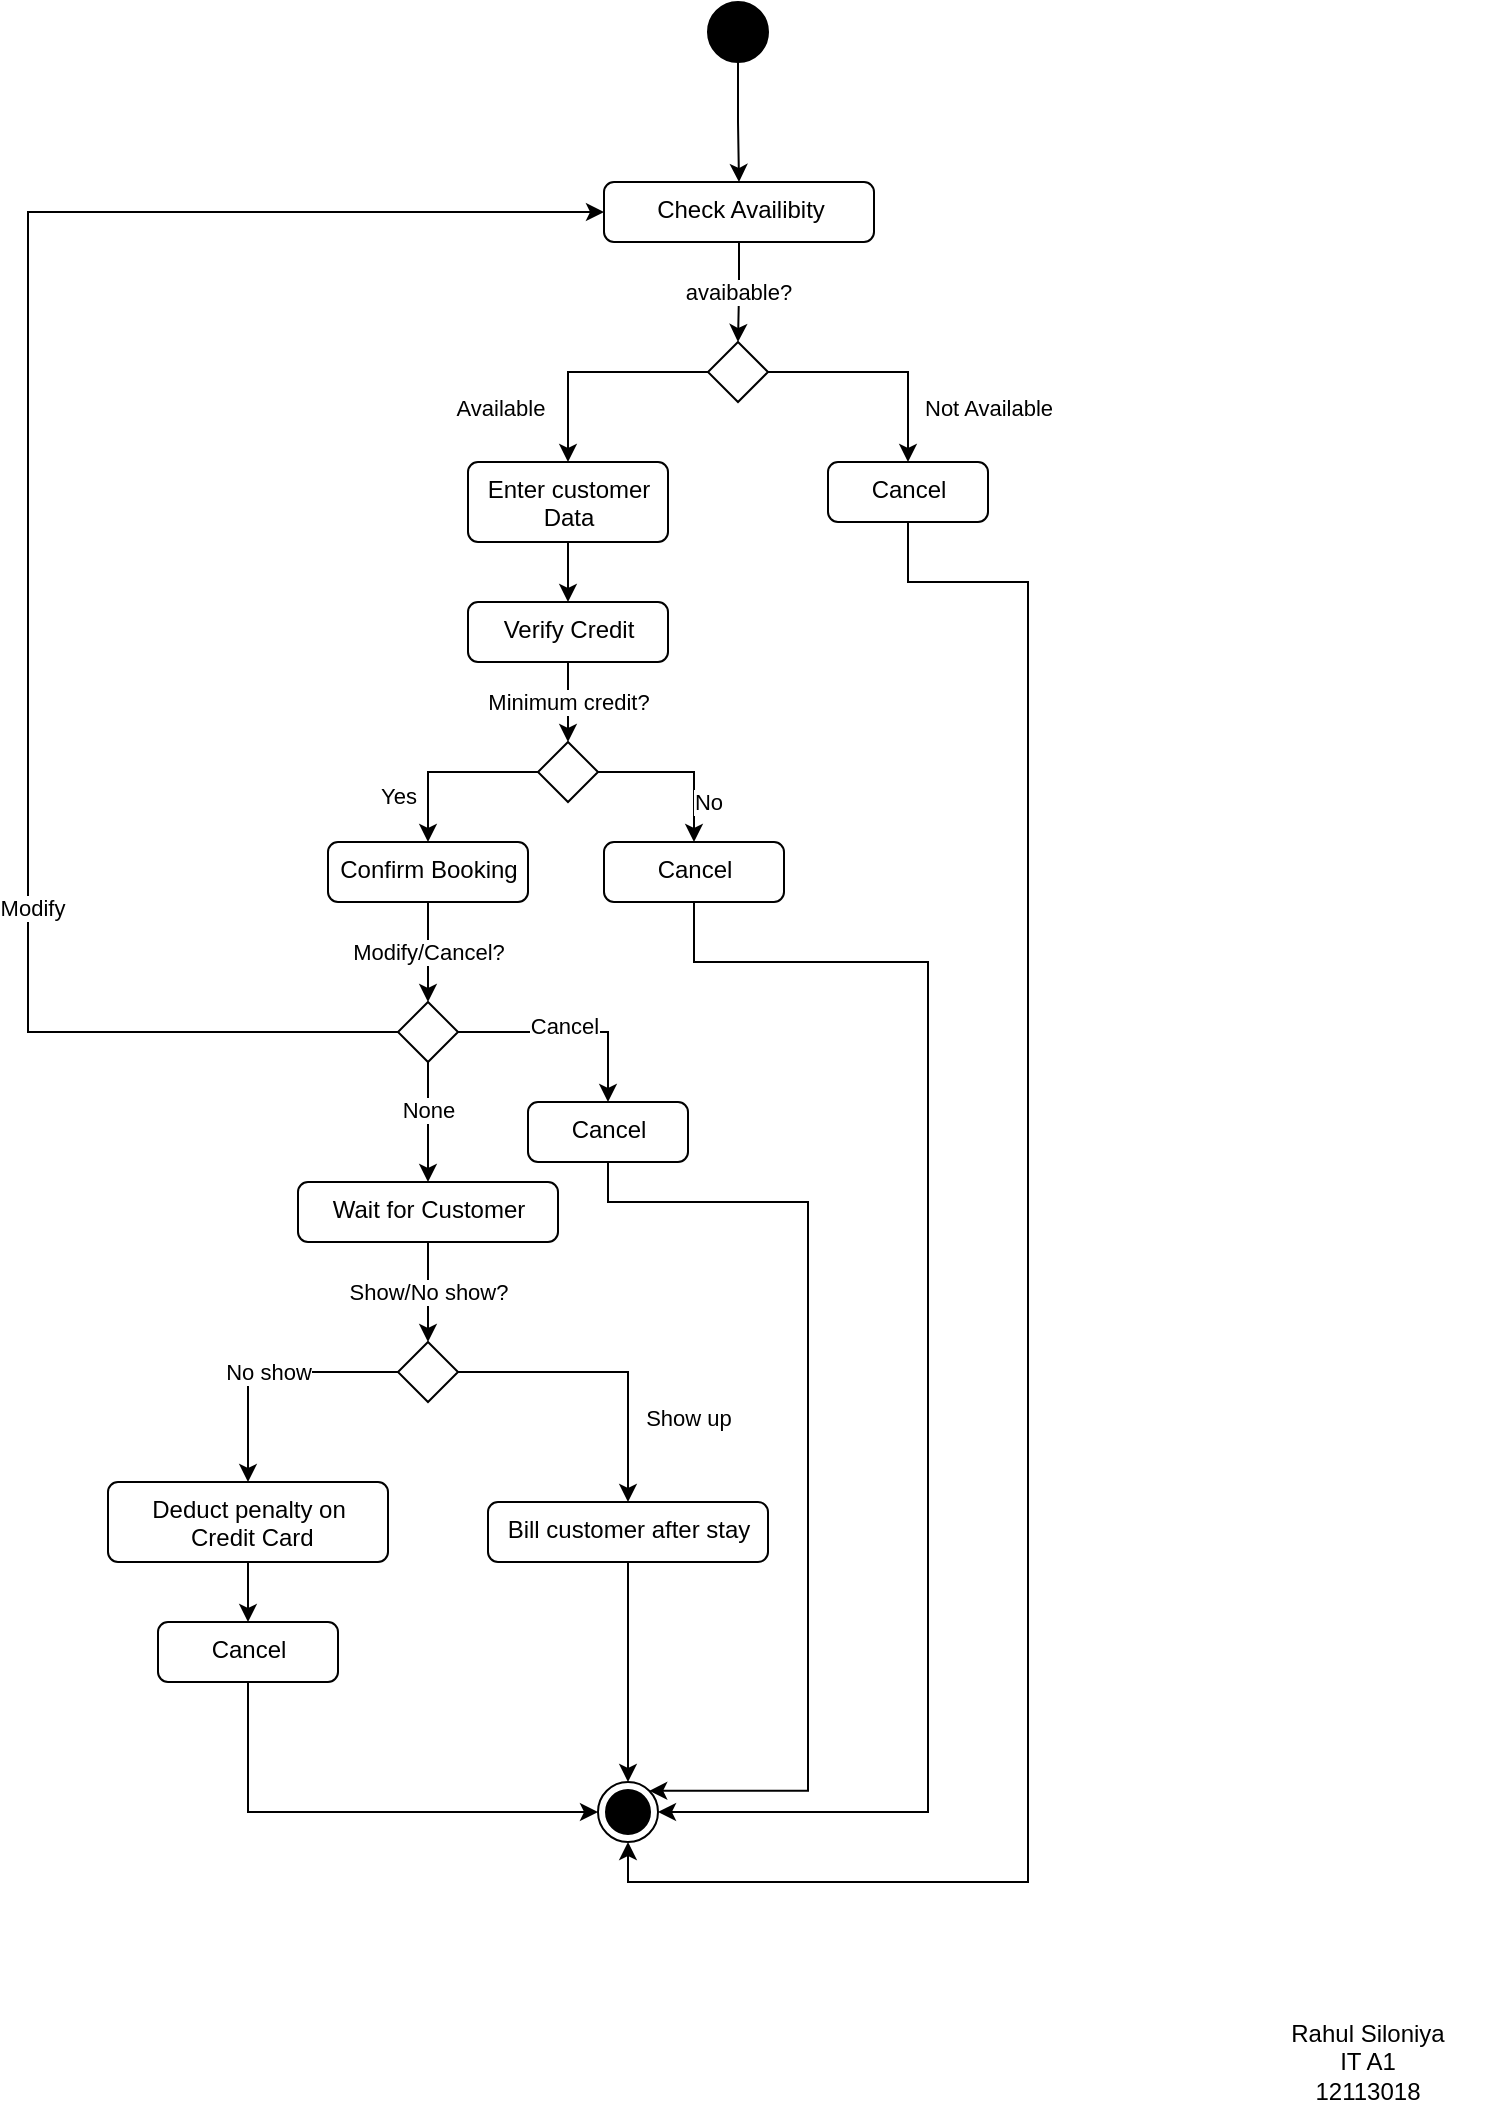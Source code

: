 <mxfile version="21.7.5" type="device">
  <diagram name="Page-1" id="c4acf3e9-155e-7222-9cf6-157b1a14988f">
    <mxGraphModel dx="837" dy="502" grid="1" gridSize="10" guides="1" tooltips="1" connect="1" arrows="1" fold="1" page="1" pageScale="1" pageWidth="850" pageHeight="1100" background="none" math="0" shadow="0">
      <root>
        <mxCell id="0" />
        <mxCell id="1" parent="0" />
        <mxCell id="T6Ds-f2ZtDcidOzdB_2U-3" style="edgeStyle=orthogonalEdgeStyle;rounded=0;orthogonalLoop=1;jettySize=auto;html=1;exitX=0.5;exitY=1;exitDx=0;exitDy=0;entryX=0.5;entryY=0;entryDx=0;entryDy=0;" parent="1" source="T6Ds-f2ZtDcidOzdB_2U-1" target="T6Ds-f2ZtDcidOzdB_2U-2" edge="1">
          <mxGeometry relative="1" as="geometry" />
        </mxCell>
        <mxCell id="T6Ds-f2ZtDcidOzdB_2U-1" value="" style="ellipse;fillColor=strokeColor;" parent="1" vertex="1">
          <mxGeometry x="450" y="10" width="30" height="30" as="geometry" />
        </mxCell>
        <mxCell id="T6Ds-f2ZtDcidOzdB_2U-11" value="avaibable?" style="edgeStyle=orthogonalEdgeStyle;rounded=0;orthogonalLoop=1;jettySize=auto;html=1;exitX=0.5;exitY=1;exitDx=0;exitDy=0;entryX=0.5;entryY=0;entryDx=0;entryDy=0;" parent="1" source="T6Ds-f2ZtDcidOzdB_2U-2" target="T6Ds-f2ZtDcidOzdB_2U-4" edge="1">
          <mxGeometry relative="1" as="geometry" />
        </mxCell>
        <mxCell id="T6Ds-f2ZtDcidOzdB_2U-2" value="Check Availibity" style="html=1;align=center;verticalAlign=top;rounded=1;absoluteArcSize=1;arcSize=10;dashed=0;" parent="1" vertex="1">
          <mxGeometry x="398" y="100" width="135" height="30" as="geometry" />
        </mxCell>
        <mxCell id="T6Ds-f2ZtDcidOzdB_2U-7" style="edgeStyle=orthogonalEdgeStyle;rounded=0;orthogonalLoop=1;jettySize=auto;html=1;exitX=0;exitY=0.5;exitDx=0;exitDy=0;entryX=0.5;entryY=0;entryDx=0;entryDy=0;" parent="1" source="T6Ds-f2ZtDcidOzdB_2U-4" target="T6Ds-f2ZtDcidOzdB_2U-8" edge="1">
          <mxGeometry relative="1" as="geometry">
            <mxPoint x="400" y="255" as="targetPoint" />
            <Array as="points">
              <mxPoint x="380" y="195" />
            </Array>
          </mxGeometry>
        </mxCell>
        <mxCell id="T6Ds-f2ZtDcidOzdB_2U-9" value="Available" style="edgeLabel;html=1;align=center;verticalAlign=middle;resizable=0;points=[];" parent="T6Ds-f2ZtDcidOzdB_2U-7" vertex="1" connectable="0">
          <mxGeometry x="-0.177" y="-1" relative="1" as="geometry">
            <mxPoint x="-57" y="19" as="offset" />
          </mxGeometry>
        </mxCell>
        <mxCell id="T6Ds-f2ZtDcidOzdB_2U-13" value="Not Available" style="edgeStyle=orthogonalEdgeStyle;rounded=0;orthogonalLoop=1;jettySize=auto;html=1;exitX=1;exitY=0.5;exitDx=0;exitDy=0;entryX=0.5;entryY=0;entryDx=0;entryDy=0;" parent="1" source="T6Ds-f2ZtDcidOzdB_2U-4" target="T6Ds-f2ZtDcidOzdB_2U-12" edge="1">
          <mxGeometry x="0.52" y="40" relative="1" as="geometry">
            <mxPoint as="offset" />
          </mxGeometry>
        </mxCell>
        <mxCell id="T6Ds-f2ZtDcidOzdB_2U-4" value="" style="rhombus;" parent="1" vertex="1">
          <mxGeometry x="450" y="180" width="30" height="30" as="geometry" />
        </mxCell>
        <mxCell id="T6Ds-f2ZtDcidOzdB_2U-15" style="edgeStyle=orthogonalEdgeStyle;rounded=0;orthogonalLoop=1;jettySize=auto;html=1;exitX=0.5;exitY=1;exitDx=0;exitDy=0;" parent="1" source="T6Ds-f2ZtDcidOzdB_2U-8" target="T6Ds-f2ZtDcidOzdB_2U-14" edge="1">
          <mxGeometry relative="1" as="geometry" />
        </mxCell>
        <mxCell id="T6Ds-f2ZtDcidOzdB_2U-8" value="Enter customer &lt;br&gt;Data" style="html=1;align=center;verticalAlign=top;rounded=1;absoluteArcSize=1;arcSize=10;dashed=0;" parent="1" vertex="1">
          <mxGeometry x="330" y="240" width="100" height="40" as="geometry" />
        </mxCell>
        <mxCell id="T6Ds-f2ZtDcidOzdB_2U-55" style="edgeStyle=orthogonalEdgeStyle;rounded=0;orthogonalLoop=1;jettySize=auto;html=1;exitX=0.5;exitY=1;exitDx=0;exitDy=0;entryX=0.5;entryY=1;entryDx=0;entryDy=0;" parent="1" source="T6Ds-f2ZtDcidOzdB_2U-12" target="T6Ds-f2ZtDcidOzdB_2U-50" edge="1">
          <mxGeometry relative="1" as="geometry">
            <Array as="points">
              <mxPoint x="550" y="300" />
              <mxPoint x="610" y="300" />
              <mxPoint x="610" y="950" />
              <mxPoint x="410" y="950" />
            </Array>
          </mxGeometry>
        </mxCell>
        <mxCell id="T6Ds-f2ZtDcidOzdB_2U-12" value="Cancel" style="html=1;align=center;verticalAlign=top;rounded=1;absoluteArcSize=1;arcSize=10;dashed=0;" parent="1" vertex="1">
          <mxGeometry x="510" y="240" width="80" height="30" as="geometry" />
        </mxCell>
        <mxCell id="T6Ds-f2ZtDcidOzdB_2U-17" value="Minimum credit?" style="edgeStyle=orthogonalEdgeStyle;rounded=0;orthogonalLoop=1;jettySize=auto;html=1;exitX=0.5;exitY=1;exitDx=0;exitDy=0;" parent="1" source="T6Ds-f2ZtDcidOzdB_2U-14" target="T6Ds-f2ZtDcidOzdB_2U-16" edge="1">
          <mxGeometry relative="1" as="geometry" />
        </mxCell>
        <mxCell id="T6Ds-f2ZtDcidOzdB_2U-14" value="Verify Credit" style="html=1;align=center;verticalAlign=top;rounded=1;absoluteArcSize=1;arcSize=10;dashed=0;" parent="1" vertex="1">
          <mxGeometry x="330" y="310" width="100" height="30" as="geometry" />
        </mxCell>
        <mxCell id="T6Ds-f2ZtDcidOzdB_2U-19" value="Yes" style="edgeStyle=orthogonalEdgeStyle;rounded=0;orthogonalLoop=1;jettySize=auto;html=1;exitX=0;exitY=0.5;exitDx=0;exitDy=0;" parent="1" source="T6Ds-f2ZtDcidOzdB_2U-16" target="T6Ds-f2ZtDcidOzdB_2U-18" edge="1">
          <mxGeometry x="0.484" y="-15" relative="1" as="geometry">
            <mxPoint as="offset" />
          </mxGeometry>
        </mxCell>
        <mxCell id="T6Ds-f2ZtDcidOzdB_2U-21" style="edgeStyle=orthogonalEdgeStyle;rounded=0;orthogonalLoop=1;jettySize=auto;html=1;exitX=1;exitY=0.5;exitDx=0;exitDy=0;entryX=0.5;entryY=0;entryDx=0;entryDy=0;" parent="1" source="T6Ds-f2ZtDcidOzdB_2U-16" target="T6Ds-f2ZtDcidOzdB_2U-22" edge="1">
          <mxGeometry relative="1" as="geometry">
            <mxPoint x="480" y="455" as="targetPoint" />
          </mxGeometry>
        </mxCell>
        <mxCell id="T6Ds-f2ZtDcidOzdB_2U-23" value="No" style="edgeLabel;html=1;align=center;verticalAlign=middle;resizable=0;points=[];" parent="T6Ds-f2ZtDcidOzdB_2U-21" vertex="1" connectable="0">
          <mxGeometry x="-0.013" y="-3" relative="1" as="geometry">
            <mxPoint x="14" y="12" as="offset" />
          </mxGeometry>
        </mxCell>
        <mxCell id="T6Ds-f2ZtDcidOzdB_2U-16" value="" style="rhombus;" parent="1" vertex="1">
          <mxGeometry x="365" y="380" width="30" height="30" as="geometry" />
        </mxCell>
        <mxCell id="T6Ds-f2ZtDcidOzdB_2U-25" value="Modify/Cancel?" style="edgeStyle=orthogonalEdgeStyle;rounded=0;orthogonalLoop=1;jettySize=auto;html=1;exitX=0.5;exitY=1;exitDx=0;exitDy=0;entryX=0.5;entryY=0;entryDx=0;entryDy=0;" parent="1" source="T6Ds-f2ZtDcidOzdB_2U-18" target="T6Ds-f2ZtDcidOzdB_2U-26" edge="1">
          <mxGeometry relative="1" as="geometry">
            <mxPoint x="310" y="515" as="targetPoint" />
          </mxGeometry>
        </mxCell>
        <mxCell id="T6Ds-f2ZtDcidOzdB_2U-18" value="Confirm Booking" style="html=1;align=center;verticalAlign=top;rounded=1;absoluteArcSize=1;arcSize=10;dashed=0;" parent="1" vertex="1">
          <mxGeometry x="260" y="430" width="100" height="30" as="geometry" />
        </mxCell>
        <mxCell id="T6Ds-f2ZtDcidOzdB_2U-54" style="edgeStyle=orthogonalEdgeStyle;rounded=0;orthogonalLoop=1;jettySize=auto;html=1;exitX=0.5;exitY=1;exitDx=0;exitDy=0;entryX=1;entryY=0.5;entryDx=0;entryDy=0;" parent="1" source="T6Ds-f2ZtDcidOzdB_2U-22" target="T6Ds-f2ZtDcidOzdB_2U-50" edge="1">
          <mxGeometry relative="1" as="geometry">
            <Array as="points">
              <mxPoint x="443" y="490" />
              <mxPoint x="560" y="490" />
              <mxPoint x="560" y="915" />
            </Array>
          </mxGeometry>
        </mxCell>
        <mxCell id="T6Ds-f2ZtDcidOzdB_2U-22" value="Cancel" style="html=1;align=center;verticalAlign=top;rounded=1;absoluteArcSize=1;arcSize=10;dashed=0;" parent="1" vertex="1">
          <mxGeometry x="398" y="430" width="90" height="30" as="geometry" />
        </mxCell>
        <mxCell id="T6Ds-f2ZtDcidOzdB_2U-30" value="" style="edgeStyle=orthogonalEdgeStyle;rounded=0;orthogonalLoop=1;jettySize=auto;html=1;" parent="1" source="T6Ds-f2ZtDcidOzdB_2U-26" target="T6Ds-f2ZtDcidOzdB_2U-34" edge="1">
          <mxGeometry relative="1" as="geometry">
            <mxPoint x="400" y="610" as="targetPoint" />
          </mxGeometry>
        </mxCell>
        <mxCell id="T6Ds-f2ZtDcidOzdB_2U-31" value="Cancel" style="edgeLabel;html=1;align=center;verticalAlign=middle;resizable=0;points=[];" parent="T6Ds-f2ZtDcidOzdB_2U-30" vertex="1" connectable="0">
          <mxGeometry x="-0.037" y="3" relative="1" as="geometry">
            <mxPoint as="offset" />
          </mxGeometry>
        </mxCell>
        <mxCell id="T6Ds-f2ZtDcidOzdB_2U-36" style="edgeStyle=orthogonalEdgeStyle;rounded=0;orthogonalLoop=1;jettySize=auto;html=1;exitX=0.5;exitY=1;exitDx=0;exitDy=0;" parent="1" source="T6Ds-f2ZtDcidOzdB_2U-26" target="T6Ds-f2ZtDcidOzdB_2U-35" edge="1">
          <mxGeometry relative="1" as="geometry" />
        </mxCell>
        <mxCell id="T6Ds-f2ZtDcidOzdB_2U-37" value="None" style="edgeLabel;html=1;align=center;verticalAlign=middle;resizable=0;points=[];" parent="T6Ds-f2ZtDcidOzdB_2U-36" vertex="1" connectable="0">
          <mxGeometry x="-0.212" relative="1" as="geometry">
            <mxPoint as="offset" />
          </mxGeometry>
        </mxCell>
        <mxCell id="T6Ds-f2ZtDcidOzdB_2U-26" value="" style="rhombus;" parent="1" vertex="1">
          <mxGeometry x="295" y="510" width="30" height="30" as="geometry" />
        </mxCell>
        <mxCell id="T6Ds-f2ZtDcidOzdB_2U-32" style="edgeStyle=orthogonalEdgeStyle;rounded=0;orthogonalLoop=1;jettySize=auto;html=1;entryX=0;entryY=0.5;entryDx=0;entryDy=0;exitX=0;exitY=0.5;exitDx=0;exitDy=0;" parent="1" source="T6Ds-f2ZtDcidOzdB_2U-26" target="T6Ds-f2ZtDcidOzdB_2U-2" edge="1">
          <mxGeometry relative="1" as="geometry">
            <mxPoint x="150" y="630" as="sourcePoint" />
            <Array as="points">
              <mxPoint x="110" y="525" />
              <mxPoint x="110" y="115" />
            </Array>
          </mxGeometry>
        </mxCell>
        <mxCell id="T6Ds-f2ZtDcidOzdB_2U-33" value="Modify" style="edgeLabel;html=1;align=center;verticalAlign=middle;resizable=0;points=[];" parent="T6Ds-f2ZtDcidOzdB_2U-32" vertex="1" connectable="0">
          <mxGeometry x="-0.44" y="-2" relative="1" as="geometry">
            <mxPoint as="offset" />
          </mxGeometry>
        </mxCell>
        <mxCell id="T6Ds-f2ZtDcidOzdB_2U-53" style="edgeStyle=orthogonalEdgeStyle;rounded=0;orthogonalLoop=1;jettySize=auto;html=1;exitX=0.5;exitY=1;exitDx=0;exitDy=0;entryX=1;entryY=0;entryDx=0;entryDy=0;" parent="1" source="T6Ds-f2ZtDcidOzdB_2U-34" target="T6Ds-f2ZtDcidOzdB_2U-50" edge="1">
          <mxGeometry relative="1" as="geometry">
            <Array as="points">
              <mxPoint x="400" y="610" />
              <mxPoint x="500" y="610" />
              <mxPoint x="500" y="904" />
            </Array>
          </mxGeometry>
        </mxCell>
        <mxCell id="T6Ds-f2ZtDcidOzdB_2U-34" value="Cancel" style="html=1;align=center;verticalAlign=top;rounded=1;absoluteArcSize=1;arcSize=10;dashed=0;" parent="1" vertex="1">
          <mxGeometry x="360" y="560" width="80" height="30" as="geometry" />
        </mxCell>
        <mxCell id="T6Ds-f2ZtDcidOzdB_2U-41" value="Show/No show?" style="edgeStyle=orthogonalEdgeStyle;rounded=0;orthogonalLoop=1;jettySize=auto;html=1;exitX=0.5;exitY=1;exitDx=0;exitDy=0;entryX=0.5;entryY=0;entryDx=0;entryDy=0;" parent="1" source="T6Ds-f2ZtDcidOzdB_2U-35" target="T6Ds-f2ZtDcidOzdB_2U-42" edge="1">
          <mxGeometry relative="1" as="geometry">
            <mxPoint x="310" y="655" as="targetPoint" />
          </mxGeometry>
        </mxCell>
        <mxCell id="T6Ds-f2ZtDcidOzdB_2U-35" value="Wait for Customer" style="html=1;align=center;verticalAlign=top;rounded=1;absoluteArcSize=1;arcSize=10;dashed=0;" parent="1" vertex="1">
          <mxGeometry x="245" y="600" width="130" height="30" as="geometry" />
        </mxCell>
        <mxCell id="T6Ds-f2ZtDcidOzdB_2U-44" value="No show" style="edgeStyle=orthogonalEdgeStyle;rounded=0;orthogonalLoop=1;jettySize=auto;html=1;exitX=0;exitY=0.5;exitDx=0;exitDy=0;entryX=0.5;entryY=0;entryDx=0;entryDy=0;" parent="1" source="T6Ds-f2ZtDcidOzdB_2U-42" target="T6Ds-f2ZtDcidOzdB_2U-43" edge="1">
          <mxGeometry relative="1" as="geometry" />
        </mxCell>
        <mxCell id="T6Ds-f2ZtDcidOzdB_2U-48" value="Show up" style="edgeStyle=orthogonalEdgeStyle;rounded=0;orthogonalLoop=1;jettySize=auto;html=1;exitX=1;exitY=0.5;exitDx=0;exitDy=0;entryX=0.5;entryY=0;entryDx=0;entryDy=0;" parent="1" source="T6Ds-f2ZtDcidOzdB_2U-42" target="T6Ds-f2ZtDcidOzdB_2U-49" edge="1">
          <mxGeometry x="0.44" y="30" relative="1" as="geometry">
            <mxPoint x="410" y="735" as="targetPoint" />
            <mxPoint as="offset" />
          </mxGeometry>
        </mxCell>
        <mxCell id="T6Ds-f2ZtDcidOzdB_2U-42" value="" style="rhombus;" parent="1" vertex="1">
          <mxGeometry x="295" y="680" width="30" height="30" as="geometry" />
        </mxCell>
        <mxCell id="T6Ds-f2ZtDcidOzdB_2U-46" style="edgeStyle=orthogonalEdgeStyle;rounded=0;orthogonalLoop=1;jettySize=auto;html=1;exitX=0.5;exitY=1;exitDx=0;exitDy=0;" parent="1" source="T6Ds-f2ZtDcidOzdB_2U-43" target="T6Ds-f2ZtDcidOzdB_2U-45" edge="1">
          <mxGeometry relative="1" as="geometry" />
        </mxCell>
        <mxCell id="T6Ds-f2ZtDcidOzdB_2U-43" value="Deduct penalty on&lt;br&gt;&amp;nbsp;Credit Card" style="html=1;align=center;verticalAlign=top;rounded=1;absoluteArcSize=1;arcSize=10;dashed=0;" parent="1" vertex="1">
          <mxGeometry x="150" y="750" width="140" height="40" as="geometry" />
        </mxCell>
        <mxCell id="T6Ds-f2ZtDcidOzdB_2U-51" style="edgeStyle=orthogonalEdgeStyle;rounded=0;orthogonalLoop=1;jettySize=auto;html=1;exitX=0.5;exitY=1;exitDx=0;exitDy=0;entryX=0;entryY=0.5;entryDx=0;entryDy=0;" parent="1" source="T6Ds-f2ZtDcidOzdB_2U-45" target="T6Ds-f2ZtDcidOzdB_2U-50" edge="1">
          <mxGeometry relative="1" as="geometry" />
        </mxCell>
        <mxCell id="T6Ds-f2ZtDcidOzdB_2U-45" value="Cancel" style="html=1;align=center;verticalAlign=top;rounded=1;absoluteArcSize=1;arcSize=10;dashed=0;" parent="1" vertex="1">
          <mxGeometry x="175" y="820" width="90" height="30" as="geometry" />
        </mxCell>
        <mxCell id="T6Ds-f2ZtDcidOzdB_2U-52" style="edgeStyle=orthogonalEdgeStyle;rounded=0;orthogonalLoop=1;jettySize=auto;html=1;exitX=0.5;exitY=1;exitDx=0;exitDy=0;entryX=0.5;entryY=0;entryDx=0;entryDy=0;" parent="1" source="T6Ds-f2ZtDcidOzdB_2U-49" target="T6Ds-f2ZtDcidOzdB_2U-50" edge="1">
          <mxGeometry relative="1" as="geometry" />
        </mxCell>
        <mxCell id="T6Ds-f2ZtDcidOzdB_2U-49" value="Bill customer after stay" style="html=1;align=center;verticalAlign=top;rounded=1;absoluteArcSize=1;arcSize=10;dashed=0;" parent="1" vertex="1">
          <mxGeometry x="340" y="760" width="140" height="30" as="geometry" />
        </mxCell>
        <mxCell id="T6Ds-f2ZtDcidOzdB_2U-50" value="" style="ellipse;html=1;shape=endState;fillColor=strokeColor;" parent="1" vertex="1">
          <mxGeometry x="395" y="900" width="30" height="30" as="geometry" />
        </mxCell>
        <mxCell id="sFn4_p9ZytyMOJZLZs2T-1" value="Rahul Siloniya&lt;br&gt;IT A1&lt;br&gt;12113018" style="text;html=1;strokeColor=none;fillColor=none;align=center;verticalAlign=middle;whiteSpace=wrap;rounded=0;" vertex="1" parent="1">
          <mxGeometry x="720" y="1020" width="120" height="40" as="geometry" />
        </mxCell>
      </root>
    </mxGraphModel>
  </diagram>
</mxfile>
